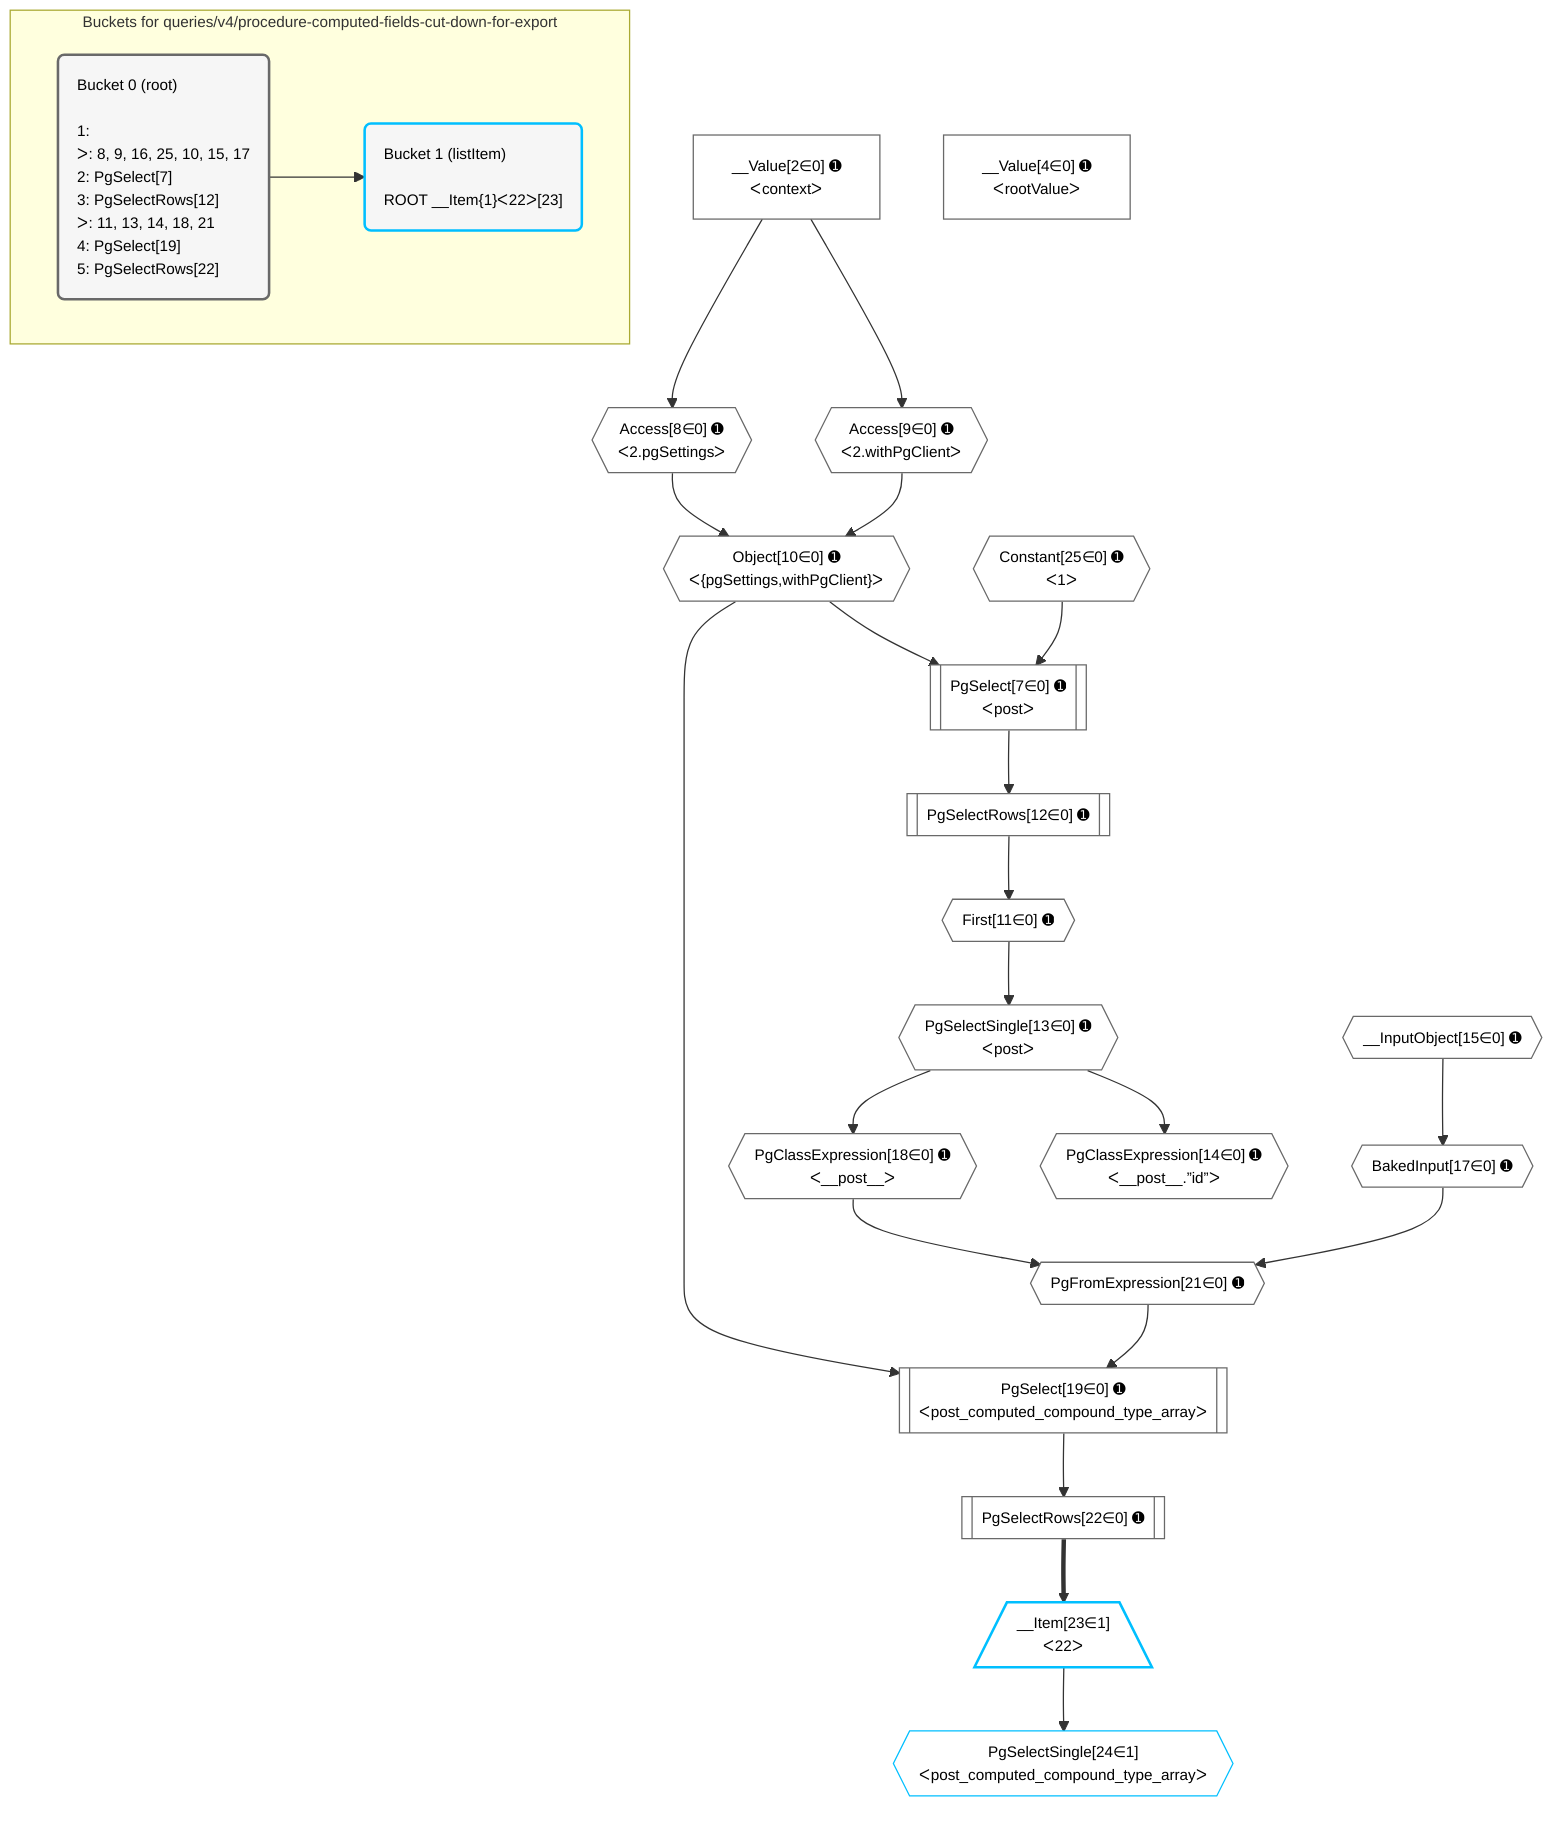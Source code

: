 %%{init: {'themeVariables': { 'fontSize': '12px'}}}%%
graph TD
    classDef path fill:#eee,stroke:#000,color:#000
    classDef plan fill:#fff,stroke-width:1px,color:#000
    classDef itemplan fill:#fff,stroke-width:2px,color:#000
    classDef unbatchedplan fill:#dff,stroke-width:1px,color:#000
    classDef sideeffectplan fill:#fcc,stroke-width:2px,color:#000
    classDef bucket fill:#f6f6f6,color:#000,stroke-width:2px,text-align:left


    %% plan dependencies
    PgSelect7[["PgSelect[7∈0] ➊<br />ᐸpostᐳ"]]:::plan
    Object10{{"Object[10∈0] ➊<br />ᐸ{pgSettings,withPgClient}ᐳ"}}:::plan
    Constant25{{"Constant[25∈0] ➊<br />ᐸ1ᐳ"}}:::plan
    Object10 & Constant25 --> PgSelect7
    Access8{{"Access[8∈0] ➊<br />ᐸ2.pgSettingsᐳ"}}:::plan
    Access9{{"Access[9∈0] ➊<br />ᐸ2.withPgClientᐳ"}}:::plan
    Access8 & Access9 --> Object10
    PgSelect19[["PgSelect[19∈0] ➊<br />ᐸpost_computed_compound_type_arrayᐳ"]]:::plan
    PgFromExpression21{{"PgFromExpression[21∈0] ➊"}}:::plan
    Object10 & PgFromExpression21 --> PgSelect19
    PgClassExpression18{{"PgClassExpression[18∈0] ➊<br />ᐸ__post__ᐳ"}}:::plan
    BakedInput17{{"BakedInput[17∈0] ➊"}}:::plan
    PgClassExpression18 & BakedInput17 --> PgFromExpression21
    __Value2["__Value[2∈0] ➊<br />ᐸcontextᐳ"]:::plan
    __Value2 --> Access8
    __Value2 --> Access9
    First11{{"First[11∈0] ➊"}}:::plan
    PgSelectRows12[["PgSelectRows[12∈0] ➊"]]:::plan
    PgSelectRows12 --> First11
    PgSelect7 --> PgSelectRows12
    PgSelectSingle13{{"PgSelectSingle[13∈0] ➊<br />ᐸpostᐳ"}}:::plan
    First11 --> PgSelectSingle13
    PgClassExpression14{{"PgClassExpression[14∈0] ➊<br />ᐸ__post__.”id”ᐳ"}}:::plan
    PgSelectSingle13 --> PgClassExpression14
    __InputObject15{{"__InputObject[15∈0] ➊"}}:::plan
    __InputObject15 --> BakedInput17
    PgSelectSingle13 --> PgClassExpression18
    PgSelectRows22[["PgSelectRows[22∈0] ➊"]]:::plan
    PgSelect19 --> PgSelectRows22
    __Value4["__Value[4∈0] ➊<br />ᐸrootValueᐳ"]:::plan
    __Item23[/"__Item[23∈1]<br />ᐸ22ᐳ"\]:::itemplan
    PgSelectRows22 ==> __Item23
    PgSelectSingle24{{"PgSelectSingle[24∈1]<br />ᐸpost_computed_compound_type_arrayᐳ"}}:::plan
    __Item23 --> PgSelectSingle24

    %% define steps

    subgraph "Buckets for queries/v4/procedure-computed-fields-cut-down-for-export"
    Bucket0("Bucket 0 (root)<br /><br />1: <br />ᐳ: 8, 9, 16, 25, 10, 15, 17<br />2: PgSelect[7]<br />3: PgSelectRows[12]<br />ᐳ: 11, 13, 14, 18, 21<br />4: PgSelect[19]<br />5: PgSelectRows[22]"):::bucket
    classDef bucket0 stroke:#696969
    class Bucket0,__Value2,__Value4,PgSelect7,Access8,Access9,Object10,First11,PgSelectRows12,PgSelectSingle13,PgClassExpression14,__InputObject15,BakedInput17,PgClassExpression18,PgSelect19,PgFromExpression21,PgSelectRows22,Constant25 bucket0
    Bucket1("Bucket 1 (listItem)<br /><br />ROOT __Item{1}ᐸ22ᐳ[23]"):::bucket
    classDef bucket1 stroke:#00bfff
    class Bucket1,__Item23,PgSelectSingle24 bucket1
    Bucket0 --> Bucket1
    end